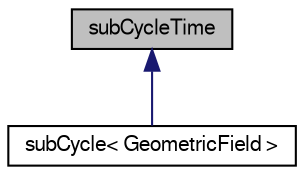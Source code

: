 digraph "subCycleTime"
{
  bgcolor="transparent";
  edge [fontname="FreeSans",fontsize="10",labelfontname="FreeSans",labelfontsize="10"];
  node [fontname="FreeSans",fontsize="10",shape=record];
  Node0 [label="subCycleTime",height=0.2,width=0.4,color="black", fillcolor="grey75", style="filled", fontcolor="black"];
  Node0 -> Node1 [dir="back",color="midnightblue",fontsize="10",style="solid",fontname="FreeSans"];
  Node1 [label="subCycle\< GeometricField \>",height=0.2,width=0.4,color="black",URL="$a25650.html",tooltip="Perform a subCycleTime on a field. "];
}
